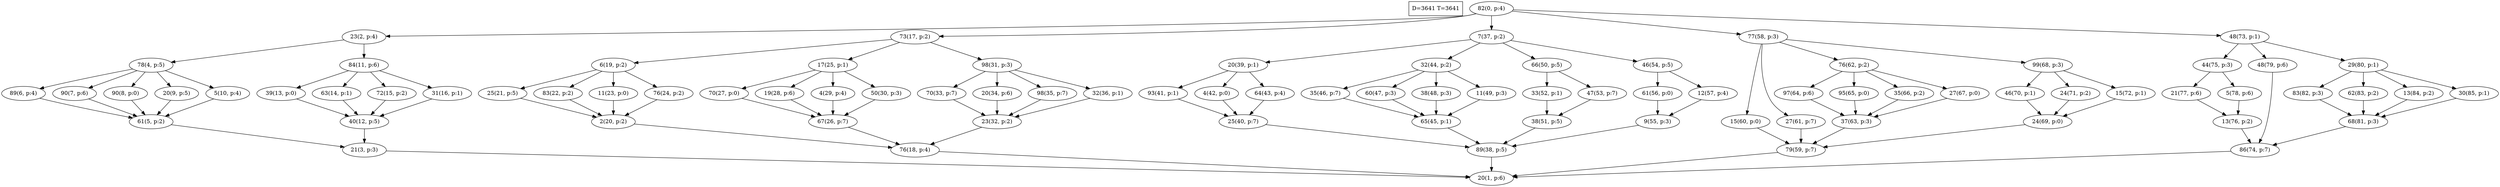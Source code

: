 digraph Task {
i [shape=box, label="D=3641 T=3641"]; 
0 [label="82(0, p:4)"];
1 [label="20(1, p:6)"];
2 [label="23(2, p:4)"];
3 [label="21(3, p:3)"];
4 [label="78(4, p:5)"];
5 [label="61(5, p:2)"];
6 [label="89(6, p:4)"];
7 [label="90(7, p:6)"];
8 [label="90(8, p:0)"];
9 [label="20(9, p:5)"];
10 [label="5(10, p:4)"];
11 [label="84(11, p:6)"];
12 [label="40(12, p:5)"];
13 [label="39(13, p:0)"];
14 [label="63(14, p:1)"];
15 [label="72(15, p:2)"];
16 [label="31(16, p:1)"];
17 [label="73(17, p:2)"];
18 [label="76(18, p:4)"];
19 [label="6(19, p:2)"];
20 [label="2(20, p:2)"];
21 [label="25(21, p:5)"];
22 [label="83(22, p:2)"];
23 [label="11(23, p:0)"];
24 [label="76(24, p:2)"];
25 [label="17(25, p:1)"];
26 [label="67(26, p:7)"];
27 [label="70(27, p:0)"];
28 [label="19(28, p:6)"];
29 [label="4(29, p:4)"];
30 [label="50(30, p:3)"];
31 [label="98(31, p:3)"];
32 [label="23(32, p:2)"];
33 [label="70(33, p:7)"];
34 [label="20(34, p:6)"];
35 [label="98(35, p:7)"];
36 [label="32(36, p:1)"];
37 [label="7(37, p:2)"];
38 [label="89(38, p:5)"];
39 [label="20(39, p:1)"];
40 [label="25(40, p:7)"];
41 [label="93(41, p:1)"];
42 [label="4(42, p:0)"];
43 [label="64(43, p:4)"];
44 [label="32(44, p:2)"];
45 [label="65(45, p:1)"];
46 [label="35(46, p:7)"];
47 [label="60(47, p:3)"];
48 [label="38(48, p:3)"];
49 [label="11(49, p:3)"];
50 [label="66(50, p:5)"];
51 [label="38(51, p:5)"];
52 [label="33(52, p:1)"];
53 [label="47(53, p:7)"];
54 [label="46(54, p:5)"];
55 [label="9(55, p:3)"];
56 [label="61(56, p:0)"];
57 [label="12(57, p:4)"];
58 [label="77(58, p:3)"];
59 [label="79(59, p:7)"];
60 [label="15(60, p:0)"];
61 [label="27(61, p:7)"];
62 [label="76(62, p:2)"];
63 [label="37(63, p:3)"];
64 [label="97(64, p:6)"];
65 [label="95(65, p:0)"];
66 [label="35(66, p:2)"];
67 [label="27(67, p:0)"];
68 [label="99(68, p:3)"];
69 [label="24(69, p:0)"];
70 [label="46(70, p:1)"];
71 [label="24(71, p:2)"];
72 [label="15(72, p:1)"];
73 [label="48(73, p:1)"];
74 [label="86(74, p:7)"];
75 [label="44(75, p:3)"];
76 [label="13(76, p:2)"];
77 [label="21(77, p:6)"];
78 [label="5(78, p:6)"];
79 [label="48(79, p:6)"];
80 [label="29(80, p:1)"];
81 [label="68(81, p:3)"];
82 [label="83(82, p:3)"];
83 [label="62(83, p:2)"];
84 [label="13(84, p:2)"];
85 [label="30(85, p:1)"];
0 -> 2;
0 -> 17;
0 -> 37;
0 -> 58;
0 -> 73;
2 -> 4;
2 -> 11;
3 -> 1;
4 -> 6;
4 -> 7;
4 -> 8;
4 -> 9;
4 -> 10;
5 -> 3;
6 -> 5;
7 -> 5;
8 -> 5;
9 -> 5;
10 -> 5;
11 -> 13;
11 -> 14;
11 -> 15;
11 -> 16;
12 -> 3;
13 -> 12;
14 -> 12;
15 -> 12;
16 -> 12;
17 -> 19;
17 -> 25;
17 -> 31;
18 -> 1;
19 -> 21;
19 -> 22;
19 -> 23;
19 -> 24;
20 -> 18;
21 -> 20;
22 -> 20;
23 -> 20;
24 -> 20;
25 -> 27;
25 -> 28;
25 -> 29;
25 -> 30;
26 -> 18;
27 -> 26;
28 -> 26;
29 -> 26;
30 -> 26;
31 -> 33;
31 -> 34;
31 -> 35;
31 -> 36;
32 -> 18;
33 -> 32;
34 -> 32;
35 -> 32;
36 -> 32;
37 -> 39;
37 -> 44;
37 -> 50;
37 -> 54;
38 -> 1;
39 -> 41;
39 -> 42;
39 -> 43;
40 -> 38;
41 -> 40;
42 -> 40;
43 -> 40;
44 -> 46;
44 -> 47;
44 -> 48;
44 -> 49;
45 -> 38;
46 -> 45;
47 -> 45;
48 -> 45;
49 -> 45;
50 -> 52;
50 -> 53;
51 -> 38;
52 -> 51;
53 -> 51;
54 -> 56;
54 -> 57;
55 -> 38;
56 -> 55;
57 -> 55;
58 -> 60;
58 -> 61;
58 -> 62;
58 -> 68;
59 -> 1;
60 -> 59;
61 -> 59;
62 -> 64;
62 -> 65;
62 -> 66;
62 -> 67;
63 -> 59;
64 -> 63;
65 -> 63;
66 -> 63;
67 -> 63;
68 -> 70;
68 -> 71;
68 -> 72;
69 -> 59;
70 -> 69;
71 -> 69;
72 -> 69;
73 -> 75;
73 -> 79;
73 -> 80;
74 -> 1;
75 -> 77;
75 -> 78;
76 -> 74;
77 -> 76;
78 -> 76;
79 -> 74;
80 -> 82;
80 -> 83;
80 -> 84;
80 -> 85;
81 -> 74;
82 -> 81;
83 -> 81;
84 -> 81;
85 -> 81;
}